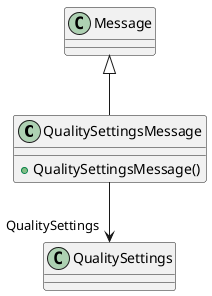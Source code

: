 @startuml
class QualitySettingsMessage {
    + QualitySettingsMessage()
}
Message <|-- QualitySettingsMessage
QualitySettingsMessage --> "QualitySettings" QualitySettings
@enduml
